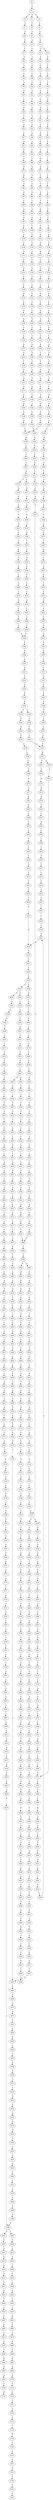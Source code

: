 strict digraph  {
	S0 -> S1 [ label = T ];
	S1 -> S2 [ label = C ];
	S1 -> S3 [ label = G ];
	S1 -> S4 [ label = A ];
	S2 -> S5 [ label = C ];
	S3 -> S6 [ label = C ];
	S4 -> S7 [ label = C ];
	S5 -> S8 [ label = A ];
	S6 -> S9 [ label = A ];
	S7 -> S10 [ label = A ];
	S8 -> S11 [ label = G ];
	S9 -> S12 [ label = A ];
	S10 -> S13 [ label = G ];
	S11 -> S14 [ label = C ];
	S11 -> S15 [ label = T ];
	S12 -> S16 [ label = C ];
	S13 -> S17 [ label = C ];
	S14 -> S18 [ label = A ];
	S15 -> S19 [ label = A ];
	S16 -> S20 [ label = A ];
	S17 -> S21 [ label = A ];
	S18 -> S22 [ label = G ];
	S19 -> S23 [ label = G ];
	S20 -> S24 [ label = G ];
	S21 -> S25 [ label = G ];
	S22 -> S26 [ label = A ];
	S23 -> S27 [ label = C ];
	S24 -> S28 [ label = C ];
	S25 -> S29 [ label = G ];
	S26 -> S30 [ label = T ];
	S27 -> S31 [ label = T ];
	S28 -> S32 [ label = T ];
	S29 -> S33 [ label = T ];
	S30 -> S34 [ label = A ];
	S31 -> S35 [ label = C ];
	S32 -> S36 [ label = A ];
	S33 -> S37 [ label = G ];
	S34 -> S38 [ label = A ];
	S35 -> S39 [ label = C ];
	S36 -> S40 [ label = C ];
	S37 -> S41 [ label = C ];
	S38 -> S42 [ label = A ];
	S39 -> S43 [ label = A ];
	S40 -> S44 [ label = G ];
	S41 -> S45 [ label = A ];
	S42 -> S46 [ label = A ];
	S43 -> S47 [ label = C ];
	S44 -> S48 [ label = A ];
	S45 -> S49 [ label = C ];
	S46 -> S50 [ label = A ];
	S47 -> S51 [ label = C ];
	S48 -> S52 [ label = G ];
	S49 -> S53 [ label = G ];
	S50 -> S54 [ label = C ];
	S51 -> S55 [ label = G ];
	S52 -> S56 [ label = A ];
	S53 -> S57 [ label = C ];
	S54 -> S58 [ label = T ];
	S55 -> S59 [ label = G ];
	S56 -> S60 [ label = A ];
	S57 -> S61 [ label = G ];
	S58 -> S62 [ label = T ];
	S59 -> S63 [ label = A ];
	S60 -> S64 [ label = C ];
	S61 -> S65 [ label = G ];
	S62 -> S66 [ label = T ];
	S63 -> S67 [ label = C ];
	S64 -> S68 [ label = T ];
	S65 -> S69 [ label = T ];
	S66 -> S70 [ label = G ];
	S67 -> S71 [ label = G ];
	S68 -> S72 [ label = G ];
	S69 -> S73 [ label = G ];
	S70 -> S74 [ label = C ];
	S71 -> S75 [ label = T ];
	S72 -> S76 [ label = G ];
	S73 -> S77 [ label = C ];
	S74 -> S78 [ label = C ];
	S75 -> S79 [ label = C ];
	S76 -> S80 [ label = C ];
	S77 -> S81 [ label = C ];
	S78 -> S82 [ label = G ];
	S79 -> S83 [ label = G ];
	S80 -> S84 [ label = G ];
	S81 -> S85 [ label = G ];
	S82 -> S86 [ label = T ];
	S83 -> S87 [ label = T ];
	S84 -> S88 [ label = C ];
	S85 -> S89 [ label = C ];
	S86 -> S90 [ label = A ];
	S87 -> S91 [ label = G ];
	S88 -> S92 [ label = A ];
	S89 -> S93 [ label = A ];
	S90 -> S94 [ label = G ];
	S91 -> S95 [ label = A ];
	S92 -> S96 [ label = G ];
	S93 -> S97 [ label = A ];
	S94 -> S98 [ label = C ];
	S95 -> S99 [ label = C ];
	S96 -> S100 [ label = C ];
	S97 -> S101 [ label = C ];
	S98 -> S102 [ label = C ];
	S99 -> S103 [ label = C ];
	S100 -> S104 [ label = G ];
	S101 -> S105 [ label = C ];
	S102 -> S106 [ label = G ];
	S103 -> S107 [ label = G ];
	S104 -> S108 [ label = G ];
	S105 -> S109 [ label = A ];
	S106 -> S110 [ label = G ];
	S107 -> S111 [ label = G ];
	S108 -> S112 [ label = G ];
	S109 -> S113 [ label = G ];
	S110 -> S114 [ label = T ];
	S111 -> S115 [ label = T ];
	S112 -> S116 [ label = T ];
	S113 -> S117 [ label = T ];
	S114 -> S118 [ label = G ];
	S115 -> S119 [ label = C ];
	S116 -> S120 [ label = G ];
	S117 -> S121 [ label = C ];
	S118 -> S122 [ label = A ];
	S119 -> S123 [ label = G ];
	S120 -> S124 [ label = C ];
	S121 -> S125 [ label = G ];
	S122 -> S126 [ label = C ];
	S123 -> S127 [ label = C ];
	S124 -> S128 [ label = C ];
	S125 -> S129 [ label = C ];
	S126 -> S130 [ label = G ];
	S127 -> S131 [ label = G ];
	S128 -> S132 [ label = G ];
	S129 -> S133 [ label = G ];
	S130 -> S134 [ label = T ];
	S131 -> S135 [ label = T ];
	S132 -> S136 [ label = C ];
	S133 -> S137 [ label = C ];
	S134 -> S138 [ label = G ];
	S135 -> S139 [ label = A ];
	S136 -> S140 [ label = C ];
	S137 -> S141 [ label = A ];
	S138 -> S142 [ label = G ];
	S139 -> S143 [ label = G ];
	S140 -> S144 [ label = G ];
	S141 -> S145 [ label = G ];
	S142 -> S146 [ label = G ];
	S143 -> S147 [ label = C ];
	S144 -> S148 [ label = G ];
	S145 -> S149 [ label = C ];
	S146 -> S150 [ label = T ];
	S147 -> S151 [ label = C ];
	S148 -> S152 [ label = T ];
	S149 -> S153 [ label = C ];
	S150 -> S154 [ label = A ];
	S151 -> S155 [ label = G ];
	S152 -> S156 [ label = G ];
	S153 -> S157 [ label = G ];
	S154 -> S158 [ label = C ];
	S155 -> S159 [ label = C ];
	S156 -> S160 [ label = G ];
	S157 -> S161 [ label = G ];
	S158 -> S162 [ label = T ];
	S159 -> S163 [ label = T ];
	S160 -> S164 [ label = T ];
	S161 -> S165 [ label = T ];
	S162 -> S166 [ label = A ];
	S163 -> S167 [ label = G ];
	S164 -> S168 [ label = G ];
	S165 -> S169 [ label = G ];
	S166 -> S170 [ label = T ];
	S167 -> S171 [ label = G ];
	S168 -> S172 [ label = G ];
	S169 -> S173 [ label = G ];
	S170 -> S174 [ label = T ];
	S171 -> S175 [ label = A ];
	S172 -> S176 [ label = A ];
	S173 -> S177 [ label = A ];
	S174 -> S178 [ label = G ];
	S175 -> S179 [ label = A ];
	S176 -> S180 [ label = A ];
	S177 -> S181 [ label = A ];
	S178 -> S182 [ label = G ];
	S179 -> S183 [ label = G ];
	S180 -> S184 [ label = C ];
	S181 -> S185 [ label = G ];
	S182 -> S186 [ label = A ];
	S183 -> S187 [ label = A ];
	S184 -> S188 [ label = C ];
	S185 -> S189 [ label = A ];
	S186 -> S190 [ label = A ];
	S187 -> S191 [ label = A ];
	S188 -> S192 [ label = T ];
	S189 -> S193 [ label = A ];
	S190 -> S194 [ label = C ];
	S191 -> S195 [ label = C ];
	S192 -> S196 [ label = C ];
	S193 -> S195 [ label = C ];
	S194 -> S197 [ label = G ];
	S195 -> S198 [ label = G ];
	S196 -> S199 [ label = G ];
	S197 -> S200 [ label = G ];
	S198 -> S201 [ label = G ];
	S199 -> S202 [ label = G ];
	S200 -> S203 [ label = T ];
	S201 -> S204 [ label = C ];
	S202 -> S205 [ label = C ];
	S203 -> S206 [ label = A ];
	S204 -> S207 [ label = A ];
	S205 -> S208 [ label = A ];
	S206 -> S209 [ label = C ];
	S207 -> S210 [ label = C ];
	S208 -> S211 [ label = C ];
	S209 -> S212 [ label = G ];
	S210 -> S213 [ label = C ];
	S210 -> S214 [ label = T ];
	S211 -> S215 [ label = G ];
	S212 -> S216 [ label = A ];
	S213 -> S217 [ label = G ];
	S214 -> S218 [ label = G ];
	S215 -> S219 [ label = C ];
	S216 -> S220 [ label = A ];
	S217 -> S221 [ label = G ];
	S218 -> S222 [ label = G ];
	S219 -> S223 [ label = G ];
	S220 -> S224 [ label = G ];
	S221 -> S225 [ label = G ];
	S222 -> S226 [ label = G ];
	S223 -> S227 [ label = C ];
	S224 -> S228 [ label = A ];
	S225 -> S229 [ label = A ];
	S226 -> S230 [ label = A ];
	S227 -> S231 [ label = G ];
	S228 -> S232 [ label = A ];
	S229 -> S233 [ label = A ];
	S230 -> S234 [ label = A ];
	S231 -> S235 [ label = C ];
	S231 -> S236 [ label = G ];
	S232 -> S237 [ label = G ];
	S233 -> S238 [ label = T ];
	S234 -> S239 [ label = C ];
	S235 -> S240 [ label = G ];
	S236 -> S241 [ label = C ];
	S237 -> S242 [ label = T ];
	S238 -> S243 [ label = T ];
	S239 -> S244 [ label = T ];
	S240 -> S245 [ label = T ];
	S241 -> S246 [ label = T ];
	S242 -> S247 [ label = G ];
	S243 -> S248 [ label = G ];
	S244 -> S249 [ label = G ];
	S245 -> S250 [ label = C ];
	S246 -> S251 [ label = G ];
	S247 -> S252 [ label = T ];
	S248 -> S253 [ label = A ];
	S249 -> S254 [ label = G ];
	S250 -> S255 [ label = G ];
	S251 -> S256 [ label = G ];
	S252 -> S257 [ label = C ];
	S253 -> S258 [ label = A ];
	S254 -> S259 [ label = A ];
	S255 -> S260 [ label = A ];
	S256 -> S261 [ label = A ];
	S257 -> S262 [ label = C ];
	S258 -> S263 [ label = C ];
	S259 -> S264 [ label = C ];
	S260 -> S265 [ label = C ];
	S261 -> S266 [ label = A ];
	S262 -> S267 [ label = T ];
	S263 -> S268 [ label = C ];
	S264 -> S269 [ label = C ];
	S265 -> S270 [ label = G ];
	S266 -> S271 [ label = T ];
	S267 -> S272 [ label = G ];
	S268 -> S273 [ label = C ];
	S269 -> S274 [ label = C ];
	S270 -> S275 [ label = C ];
	S271 -> S276 [ label = G ];
	S272 -> S277 [ label = G ];
	S273 -> S278 [ label = G ];
	S274 -> S279 [ label = G ];
	S275 -> S280 [ label = G ];
	S276 -> S281 [ label = G ];
	S277 -> S282 [ label = C ];
	S278 -> S283 [ label = T ];
	S279 -> S284 [ label = T ];
	S280 -> S285 [ label = C ];
	S281 -> S286 [ label = G ];
	S282 -> S287 [ label = C ];
	S283 -> S288 [ label = C ];
	S284 -> S289 [ label = C ];
	S285 -> S290 [ label = C ];
	S286 -> S291 [ label = G ];
	S287 -> S292 [ label = T ];
	S288 -> S293 [ label = T ];
	S289 -> S294 [ label = T ];
	S290 -> S295 [ label = T ];
	S291 -> S296 [ label = T ];
	S292 -> S297 [ label = G ];
	S293 -> S298 [ label = C ];
	S294 -> S298 [ label = C ];
	S295 -> S299 [ label = C ];
	S296 -> S300 [ label = C ];
	S297 -> S301 [ label = G ];
	S298 -> S302 [ label = G ];
	S299 -> S303 [ label = G ];
	S300 -> S304 [ label = C ];
	S301 -> S305 [ label = G ];
	S302 -> S306 [ label = G ];
	S303 -> S307 [ label = G ];
	S304 -> S308 [ label = G ];
	S305 -> S309 [ label = T ];
	S306 -> S310 [ label = C ];
	S307 -> S311 [ label = G ];
	S308 -> S312 [ label = C ];
	S309 -> S313 [ label = C ];
	S310 -> S314 [ label = A ];
	S311 -> S315 [ label = C ];
	S312 -> S316 [ label = C ];
	S313 -> S317 [ label = C ];
	S314 -> S318 [ label = C ];
	S315 -> S319 [ label = T ];
	S316 -> S320 [ label = G ];
	S317 -> S321 [ label = C ];
	S318 -> S322 [ label = C ];
	S319 -> S323 [ label = C ];
	S320 -> S324 [ label = G ];
	S321 -> S325 [ label = G ];
	S322 -> S326 [ label = G ];
	S323 -> S327 [ label = A ];
	S324 -> S328 [ label = A ];
	S325 -> S329 [ label = A ];
	S326 -> S330 [ label = A ];
	S327 -> S331 [ label = C ];
	S328 -> S332 [ label = A ];
	S329 -> S333 [ label = G ];
	S330 -> S334 [ label = G ];
	S330 -> S335 [ label = A ];
	S331 -> S336 [ label = G ];
	S332 -> S337 [ label = C ];
	S333 -> S338 [ label = T ];
	S334 -> S339 [ label = T ];
	S335 -> S340 [ label = T ];
	S336 -> S341 [ label = T ];
	S337 -> S342 [ label = T ];
	S338 -> S343 [ label = C ];
	S339 -> S344 [ label = C ];
	S340 -> S345 [ label = G ];
	S341 -> S346 [ label = C ];
	S342 -> S347 [ label = G ];
	S343 -> S348 [ label = C ];
	S344 -> S349 [ label = C ];
	S345 -> S350 [ label = T ];
	S346 -> S351 [ label = C ];
	S347 -> S352 [ label = C ];
	S348 -> S353 [ label = A ];
	S349 -> S353 [ label = A ];
	S350 -> S354 [ label = A ];
	S351 -> S355 [ label = A ];
	S352 -> S356 [ label = A ];
	S353 -> S357 [ label = G ];
	S354 -> S358 [ label = G ];
	S355 -> S359 [ label = G ];
	S356 -> S360 [ label = A ];
	S357 -> S361 [ label = T ];
	S357 -> S362 [ label = C ];
	S358 -> S363 [ label = T ];
	S359 -> S364 [ label = C ];
	S360 -> S365 [ label = C ];
	S361 -> S366 [ label = A ];
	S362 -> S367 [ label = T ];
	S363 -> S368 [ label = T ];
	S364 -> S369 [ label = T ];
	S365 -> S370 [ label = C ];
	S366 -> S371 [ label = G ];
	S367 -> S372 [ label = T ];
	S368 -> S373 [ label = T ];
	S369 -> S372 [ label = T ];
	S370 -> S374 [ label = A ];
	S371 -> S375 [ label = G ];
	S372 -> S376 [ label = C ];
	S373 -> S377 [ label = C ];
	S374 -> S378 [ label = G ];
	S375 -> S379 [ label = G ];
	S376 -> S380 [ label = A ];
	S377 -> S381 [ label = A ];
	S378 -> S382 [ label = A ];
	S379 -> S383 [ label = T ];
	S380 -> S384 [ label = C ];
	S381 -> S385 [ label = C ];
	S382 -> S386 [ label = A ];
	S383 -> S387 [ label = C ];
	S384 -> S388 [ label = G ];
	S385 -> S389 [ label = T ];
	S386 -> S390 [ label = C ];
	S387 -> S391 [ label = A ];
	S388 -> S392 [ label = C ];
	S389 -> S393 [ label = C ];
	S390 -> S394 [ label = A ];
	S391 -> S395 [ label = C ];
	S392 -> S396 [ label = C ];
	S393 -> S397 [ label = C ];
	S394 -> S398 [ label = G ];
	S395 -> S399 [ label = T ];
	S396 -> S400 [ label = C ];
	S397 -> S401 [ label = T ];
	S398 -> S402 [ label = C ];
	S399 -> S403 [ label = C ];
	S400 -> S404 [ label = T ];
	S401 -> S405 [ label = T ];
	S402 -> S406 [ label = C ];
	S403 -> S407 [ label = G ];
	S404 -> S408 [ label = T ];
	S405 -> S409 [ label = T ];
	S406 -> S410 [ label = G ];
	S407 -> S411 [ label = C ];
	S408 -> S412 [ label = C ];
	S409 -> S413 [ label = C ];
	S410 -> S414 [ label = T ];
	S411 -> S415 [ label = T ];
	S412 -> S416 [ label = A ];
	S413 -> S417 [ label = A ];
	S414 -> S418 [ label = C ];
	S415 -> S419 [ label = T ];
	S416 -> S420 [ label = T ];
	S417 -> S421 [ label = T ];
	S418 -> S422 [ label = C ];
	S419 -> S423 [ label = C ];
	S420 -> S424 [ label = C ];
	S421 -> S425 [ label = C ];
	S422 -> S426 [ label = T ];
	S423 -> S427 [ label = A ];
	S424 -> S428 [ label = C ];
	S425 -> S429 [ label = C ];
	S426 -> S430 [ label = C ];
	S427 -> S431 [ label = T ];
	S428 -> S432 [ label = A ];
	S429 -> S433 [ label = A ];
	S430 -> S434 [ label = T ];
	S431 -> S435 [ label = C ];
	S432 -> S436 [ label = G ];
	S433 -> S436 [ label = G ];
	S434 -> S437 [ label = G ];
	S435 -> S438 [ label = C ];
	S436 -> S439 [ label = A ];
	S437 -> S440 [ label = T ];
	S438 -> S432 [ label = A ];
	S439 -> S441 [ label = A ];
	S440 -> S442 [ label = C ];
	S441 -> S443 [ label = C ];
	S442 -> S444 [ label = G ];
	S443 -> S445 [ label = C ];
	S444 -> S446 [ label = T ];
	S445 -> S447 [ label = A ];
	S445 -> S448 [ label = G ];
	S446 -> S449 [ label = G ];
	S447 -> S450 [ label = G ];
	S447 -> S451 [ label = C ];
	S448 -> S452 [ label = G ];
	S449 -> S453 [ label = G ];
	S450 -> S454 [ label = A ];
	S451 -> S455 [ label = C ];
	S452 -> S456 [ label = A ];
	S453 -> S457 [ label = T ];
	S454 -> S458 [ label = C ];
	S455 -> S459 [ label = A ];
	S456 -> S460 [ label = C ];
	S457 -> S461 [ label = A ];
	S458 -> S462 [ label = T ];
	S459 -> S463 [ label = C ];
	S460 -> S464 [ label = G ];
	S461 -> S465 [ label = C ];
	S462 -> S466 [ label = C ];
	S463 -> S467 [ label = C ];
	S464 -> S468 [ label = C ];
	S465 -> S469 [ label = C ];
	S466 -> S470 [ label = C ];
	S467 -> S471 [ label = C ];
	S468 -> S472 [ label = C ];
	S469 -> S473 [ label = G ];
	S470 -> S474 [ label = C ];
	S471 -> S475 [ label = C ];
	S472 -> S476 [ label = C ];
	S473 -> S477 [ label = G ];
	S474 -> S478 [ label = A ];
	S475 -> S479 [ label = T ];
	S476 -> S480 [ label = A ];
	S477 -> S481 [ label = T ];
	S478 -> S482 [ label = T ];
	S479 -> S483 [ label = T ];
	S480 -> S484 [ label = T ];
	S481 -> S485 [ label = G ];
	S482 -> S486 [ label = C ];
	S483 -> S487 [ label = C ];
	S484 -> S488 [ label = C ];
	S485 -> S489 [ label = G ];
	S486 -> S490 [ label = T ];
	S487 -> S491 [ label = C ];
	S487 -> S492 [ label = G ];
	S488 -> S493 [ label = G ];
	S489 -> S494 [ label = T ];
	S490 -> S495 [ label = G ];
	S491 -> S496 [ label = T ];
	S492 -> S497 [ label = A ];
	S493 -> S498 [ label = T ];
	S494 -> S499 [ label = T ];
	S495 -> S500 [ label = C ];
	S496 -> S501 [ label = G ];
	S497 -> S502 [ label = T ];
	S498 -> S503 [ label = C ];
	S499 -> S504 [ label = A ];
	S500 -> S505 [ label = C ];
	S501 -> S506 [ label = T ];
	S502 -> S507 [ label = C ];
	S503 -> S508 [ label = C ];
	S504 -> S509 [ label = G ];
	S505 -> S510 [ label = A ];
	S506 -> S511 [ label = C ];
	S507 -> S512 [ label = G ];
	S508 -> S513 [ label = T ];
	S509 -> S514 [ label = A ];
	S510 -> S515 [ label = G ];
	S511 -> S516 [ label = C ];
	S512 -> S517 [ label = T ];
	S513 -> S518 [ label = C ];
	S514 -> S519 [ label = A ];
	S515 -> S520 [ label = T ];
	S516 -> S521 [ label = T ];
	S517 -> S522 [ label = T ];
	S518 -> S523 [ label = T ];
	S519 -> S524 [ label = G ];
	S520 -> S525 [ label = C ];
	S521 -> S526 [ label = T ];
	S522 -> S527 [ label = T ];
	S523 -> S528 [ label = T ];
	S524 -> S529 [ label = G ];
	S525 -> S530 [ label = G ];
	S526 -> S531 [ label = G ];
	S527 -> S532 [ label = G ];
	S528 -> S533 [ label = C ];
	S529 -> S534 [ label = G ];
	S530 -> S535 [ label = T ];
	S531 -> S536 [ label = T ];
	S532 -> S537 [ label = T ];
	S533 -> S538 [ label = T ];
	S534 -> S539 [ label = G ];
	S535 -> S540 [ label = A ];
	S536 -> S541 [ label = A ];
	S537 -> S542 [ label = A ];
	S538 -> S543 [ label = C ];
	S539 -> S544 [ label = G ];
	S540 -> S545 [ label = A ];
	S541 -> S546 [ label = G ];
	S542 -> S547 [ label = G ];
	S543 -> S548 [ label = G ];
	S544 -> S549 [ label = T ];
	S545 -> S550 [ label = G ];
	S546 -> S551 [ label = G ];
	S547 -> S552 [ label = G ];
	S548 -> S553 [ label = G ];
	S549 -> S554 [ label = C ];
	S550 -> S555 [ label = A ];
	S551 -> S556 [ label = A ];
	S552 -> S557 [ label = A ];
	S553 -> S558 [ label = A ];
	S554 -> S559 [ label = C ];
	S555 -> S560 [ label = C ];
	S556 -> S561 [ label = G ];
	S557 -> S562 [ label = A ];
	S558 -> S563 [ label = G ];
	S559 -> S564 [ label = G ];
	S560 -> S565 [ label = G ];
	S561 -> S566 [ label = A ];
	S562 -> S567 [ label = A ];
	S563 -> S568 [ label = A ];
	S564 -> S569 [ label = T ];
	S565 -> S570 [ label = G ];
	S566 -> S571 [ label = G ];
	S567 -> S572 [ label = G ];
	S568 -> S573 [ label = G ];
	S569 -> S574 [ label = C ];
	S570 -> S575 [ label = C ];
	S571 -> S576 [ label = G ];
	S572 -> S577 [ label = G ];
	S573 -> S578 [ label = G ];
	S574 -> S579 [ label = G ];
	S575 -> S580 [ label = T ];
	S576 -> S581 [ label = T ];
	S577 -> S582 [ label = T ];
	S578 -> S583 [ label = T ];
	S579 -> S584 [ label = G ];
	S580 -> S585 [ label = C ];
	S581 -> S586 [ label = C ];
	S582 -> S587 [ label = C ];
	S583 -> S586 [ label = C ];
	S584 -> S588 [ label = A ];
	S585 -> S589 [ label = T ];
	S586 -> S590 [ label = C ];
	S587 -> S591 [ label = C ];
	S588 -> S592 [ label = A ];
	S589 -> S593 [ label = C ];
	S590 -> S594 [ label = C ];
	S591 -> S595 [ label = C ];
	S592 -> S596 [ label = C ];
	S593 -> S597 [ label = G ];
	S594 -> S598 [ label = A ];
	S594 -> S599 [ label = G ];
	S595 -> S600 [ label = G ];
	S596 -> S601 [ label = A ];
	S596 -> S602 [ label = T ];
	S597 -> S603 [ label = A ];
	S598 -> S604 [ label = G ];
	S599 -> S605 [ label = G ];
	S600 -> S606 [ label = A ];
	S601 -> S607 [ label = G ];
	S602 -> S608 [ label = A ];
	S603 -> S609 [ label = A ];
	S604 -> S610 [ label = A ];
	S605 -> S611 [ label = A ];
	S606 -> S612 [ label = A ];
	S607 -> S613 [ label = G ];
	S608 -> S614 [ label = C ];
	S609 -> S615 [ label = G ];
	S610 -> S616 [ label = G ];
	S611 -> S617 [ label = G ];
	S612 -> S618 [ label = G ];
	S613 -> S619 [ label = A ];
	S614 -> S620 [ label = A ];
	S615 -> S621 [ label = T ];
	S616 -> S622 [ label = C ];
	S617 -> S623 [ label = G ];
	S618 -> S624 [ label = T ];
	S619 -> S625 [ label = A ];
	S620 -> S626 [ label = A ];
	S621 -> S627 [ label = C ];
	S622 -> S628 [ label = C ];
	S623 -> S629 [ label = C ];
	S624 -> S630 [ label = C ];
	S625 -> S631 [ label = T ];
	S626 -> S632 [ label = C ];
	S627 -> S633 [ label = G ];
	S628 -> S634 [ label = A ];
	S629 -> S635 [ label = G ];
	S630 -> S636 [ label = G ];
	S631 -> S637 [ label = A ];
	S632 -> S638 [ label = G ];
	S633 -> S639 [ label = C ];
	S634 -> S640 [ label = C ];
	S635 -> S641 [ label = T ];
	S636 -> S642 [ label = A ];
	S637 -> S643 [ label = G ];
	S638 -> S644 [ label = A ];
	S639 -> S645 [ label = G ];
	S640 -> S646 [ label = G ];
	S641 -> S647 [ label = G ];
	S642 -> S648 [ label = G ];
	S643 -> S649 [ label = T ];
	S644 -> S650 [ label = A ];
	S645 -> S651 [ label = G ];
	S646 -> S652 [ label = G ];
	S647 -> S653 [ label = G ];
	S648 -> S654 [ label = G ];
	S649 -> S655 [ label = C ];
	S650 -> S656 [ label = A ];
	S651 -> S657 [ label = C ];
	S652 -> S658 [ label = T ];
	S653 -> S659 [ label = T ];
	S654 -> S660 [ label = T ];
	S655 -> S661 [ label = T ];
	S656 -> S662 [ label = A ];
	S657 -> S663 [ label = T ];
	S658 -> S664 [ label = T ];
	S659 -> S665 [ label = A ];
	S660 -> S666 [ label = A ];
	S661 -> S667 [ label = C ];
	S662 -> S668 [ label = C ];
	S663 -> S669 [ label = A ];
	S664 -> S670 [ label = A ];
	S665 -> S671 [ label = T ];
	S666 -> S672 [ label = T ];
	S667 -> S673 [ label = T ];
	S668 -> S674 [ label = A ];
	S669 -> S675 [ label = T ];
	S670 -> S676 [ label = C ];
	S671 -> S677 [ label = G ];
	S672 -> S678 [ label = A ];
	S673 -> S679 [ label = C ];
	S674 -> S680 [ label = G ];
	S675 -> S681 [ label = A ];
	S676 -> S682 [ label = T ];
	S677 -> S683 [ label = A ];
	S678 -> S684 [ label = A ];
	S679 -> S685 [ label = T ];
	S680 -> S686 [ label = A ];
	S681 -> S687 [ label = G ];
	S682 -> S688 [ label = G ];
	S683 -> S689 [ label = G ];
	S684 -> S690 [ label = G ];
	S685 -> S691 [ label = G ];
	S686 -> S692 [ label = A ];
	S687 -> S693 [ label = T ];
	S688 -> S694 [ label = C ];
	S689 -> S695 [ label = C ];
	S690 -> S696 [ label = T ];
	S691 -> S697 [ label = A ];
	S692 -> S698 [ label = G ];
	S693 -> S699 [ label = A ];
	S694 -> S700 [ label = A ];
	S695 -> S701 [ label = G ];
	S696 -> S702 [ label = C ];
	S697 -> S703 [ label = G ];
	S698 -> S704 [ label = G ];
	S699 -> S705 [ label = G ];
	S700 -> S706 [ label = G ];
	S701 -> S707 [ label = G ];
	S702 -> S708 [ label = G ];
	S703 -> S709 [ label = T ];
	S704 -> S710 [ label = G ];
	S705 -> S711 [ label = C ];
	S706 -> S712 [ label = A ];
	S707 -> S713 [ label = T ];
	S708 -> S714 [ label = T ];
	S709 -> S715 [ label = A ];
	S710 -> S716 [ label = G ];
	S711 -> S717 [ label = C ];
	S712 -> S718 [ label = C ];
	S713 -> S719 [ label = C ];
	S714 -> S720 [ label = G ];
	S716 -> S721 [ label = T ];
	S717 -> S722 [ label = G ];
	S718 -> S723 [ label = G ];
	S719 -> S724 [ label = G ];
	S720 -> S725 [ label = G ];
	S721 -> S726 [ label = C ];
	S722 -> S727 [ label = A ];
	S723 -> S728 [ label = G ];
	S724 -> S729 [ label = C ];
	S725 -> S730 [ label = T ];
	S726 -> S731 [ label = T ];
	S727 -> S732 [ label = A ];
	S728 -> S733 [ label = A ];
	S729 -> S734 [ label = A ];
	S730 -> S461 [ label = A ];
	S731 -> S735 [ label = C ];
	S732 -> S736 [ label = A ];
	S733 -> S737 [ label = C ];
	S734 -> S738 [ label = C ];
	S735 -> S739 [ label = T ];
	S736 -> S740 [ label = C ];
	S737 -> S741 [ label = A ];
	S738 -> S742 [ label = G ];
	S739 -> S743 [ label = C ];
	S740 -> S744 [ label = C ];
	S741 -> S745 [ label = C ];
	S742 -> S746 [ label = C ];
	S743 -> S747 [ label = G ];
	S744 -> S748 [ label = C ];
	S745 -> S749 [ label = A ];
	S746 -> S750 [ label = G ];
	S747 -> S751 [ label = T ];
	S748 -> S752 [ label = C ];
	S749 -> S753 [ label = C ];
	S750 -> S754 [ label = C ];
	S751 -> S755 [ label = G ];
	S752 -> S756 [ label = G ];
	S753 -> S757 [ label = C ];
	S754 -> S231 [ label = G ];
	S755 -> S758 [ label = G ];
	S756 -> S759 [ label = A ];
	S757 -> S760 [ label = T ];
	S758 -> S761 [ label = T ];
	S759 -> S762 [ label = C ];
	S760 -> S763 [ label = C ];
	S761 -> S764 [ label = A ];
	S762 -> S765 [ label = T ];
	S763 -> S766 [ label = T ];
	S765 -> S767 [ label = A ];
	S766 -> S768 [ label = A ];
	S767 -> S769 [ label = G ];
	S768 -> S770 [ label = G ];
	S769 -> S771 [ label = A ];
	S770 -> S772 [ label = A ];
	S771 -> S773 [ label = A ];
	S772 -> S774 [ label = A ];
	S773 -> S775 [ label = T ];
	S774 -> S776 [ label = C ];
	S775 -> S777 [ label = C ];
	S776 -> S778 [ label = G ];
	S777 -> S779 [ label = G ];
	S778 -> S780 [ label = A ];
	S779 -> S781 [ label = G ];
	S780 -> S782 [ label = G ];
	S781 -> S783 [ label = G ];
	S782 -> S784 [ label = G ];
	S783 -> S785 [ label = T ];
	S784 -> S786 [ label = T ];
	S785 -> S787 [ label = A ];
	S786 -> S788 [ label = G ];
	S787 -> S789 [ label = T ];
	S788 -> S790 [ label = T ];
	S789 -> S791 [ label = C ];
	S790 -> S792 [ label = C ];
	S791 -> S793 [ label = C ];
	S792 -> S794 [ label = C ];
	S793 -> S795 [ label = C ];
	S794 -> S796 [ label = C ];
	S795 -> S797 [ label = G ];
	S796 -> S798 [ label = T ];
	S797 -> S799 [ label = A ];
	S798 -> S800 [ label = G ];
	S799 -> S801 [ label = A ];
	S800 -> S802 [ label = T ];
	S801 -> S803 [ label = A ];
	S802 -> S804 [ label = C ];
	S803 -> S805 [ label = G ];
	S804 -> S806 [ label = C ];
	S805 -> S807 [ label = T ];
	S806 -> S808 [ label = T ];
	S807 -> S809 [ label = G ];
	S808 -> S810 [ label = A ];
	S809 -> S811 [ label = T ];
	S810 -> S812 [ label = C ];
	S811 -> S813 [ label = C ];
	S812 -> S814 [ label = T ];
	S813 -> S815 [ label = G ];
	S814 -> S816 [ label = A ];
	S815 -> S817 [ label = T ];
	S816 -> S818 [ label = C ];
	S817 -> S819 [ label = C ];
	S818 -> S820 [ label = C ];
	S819 -> S821 [ label = G ];
	S820 -> S822 [ label = A ];
	S821 -> S823 [ label = G ];
	S822 -> S824 [ label = G ];
	S823 -> S825 [ label = A ];
	S824 -> S826 [ label = G ];
	S825 -> S827 [ label = A ];
	S826 -> S828 [ label = A ];
	S827 -> S596 [ label = C ];
	S828 -> S829 [ label = G ];
	S829 -> S830 [ label = A ];
	S830 -> S831 [ label = G ];
	S831 -> S832 [ label = T ];
	S832 -> S833 [ label = C ];
	S833 -> S834 [ label = A ];
	S834 -> S835 [ label = G ];
	S835 -> S836 [ label = G ];
	S836 -> S837 [ label = A ];
	S837 -> S838 [ label = C ];
	S838 -> S839 [ label = C ];
	S839 -> S840 [ label = A ];
	S840 -> S841 [ label = G ];
	S841 -> S842 [ label = T ];
	S842 -> S843 [ label = C ];
	S843 -> S844 [ label = T ];
	S844 -> S845 [ label = C ];
	S845 -> S846 [ label = T ];
	S846 -> S847 [ label = G ];
	S847 -> S848 [ label = T ];
	S848 -> S849 [ label = A ];
}
